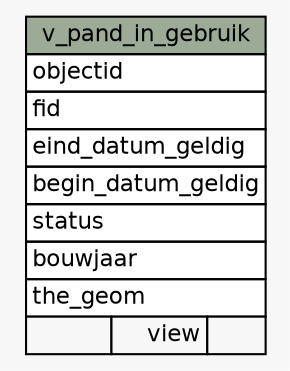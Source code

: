 // dot 2.40.1 on Linux 4.15.0-36-generic
// SchemaSpy rev Unknown
digraph "v_pand_in_gebruik" {
  graph [
    rankdir="RL"
    bgcolor="#f7f7f7"
    nodesep="0.18"
    ranksep="0.46"
    fontname="Helvetica"
    fontsize="11"
  ];
  node [
    fontname="Helvetica"
    fontsize="11"
    shape="plaintext"
  ];
  edge [
    arrowsize="0.8"
  ];
  "v_pand_in_gebruik" [
    label=<
    <TABLE BORDER="0" CELLBORDER="1" CELLSPACING="0" BGCOLOR="#ffffff">
      <TR><TD COLSPAN="3" BGCOLOR="#9bab96" ALIGN="CENTER">v_pand_in_gebruik</TD></TR>
      <TR><TD PORT="objectid" COLSPAN="3" ALIGN="LEFT">objectid</TD></TR>
      <TR><TD PORT="fid" COLSPAN="3" ALIGN="LEFT">fid</TD></TR>
      <TR><TD PORT="eind_datum_geldig" COLSPAN="3" ALIGN="LEFT">eind_datum_geldig</TD></TR>
      <TR><TD PORT="begin_datum_geldig" COLSPAN="3" ALIGN="LEFT">begin_datum_geldig</TD></TR>
      <TR><TD PORT="status" COLSPAN="3" ALIGN="LEFT">status</TD></TR>
      <TR><TD PORT="bouwjaar" COLSPAN="3" ALIGN="LEFT">bouwjaar</TD></TR>
      <TR><TD PORT="the_geom" COLSPAN="3" ALIGN="LEFT">the_geom</TD></TR>
      <TR><TD ALIGN="LEFT" BGCOLOR="#f7f7f7">  </TD><TD ALIGN="RIGHT" BGCOLOR="#f7f7f7">view</TD><TD ALIGN="RIGHT" BGCOLOR="#f7f7f7">  </TD></TR>
    </TABLE>>
    URL="tables/v_pand_in_gebruik.html"
    tooltip="v_pand_in_gebruik"
  ];
}
